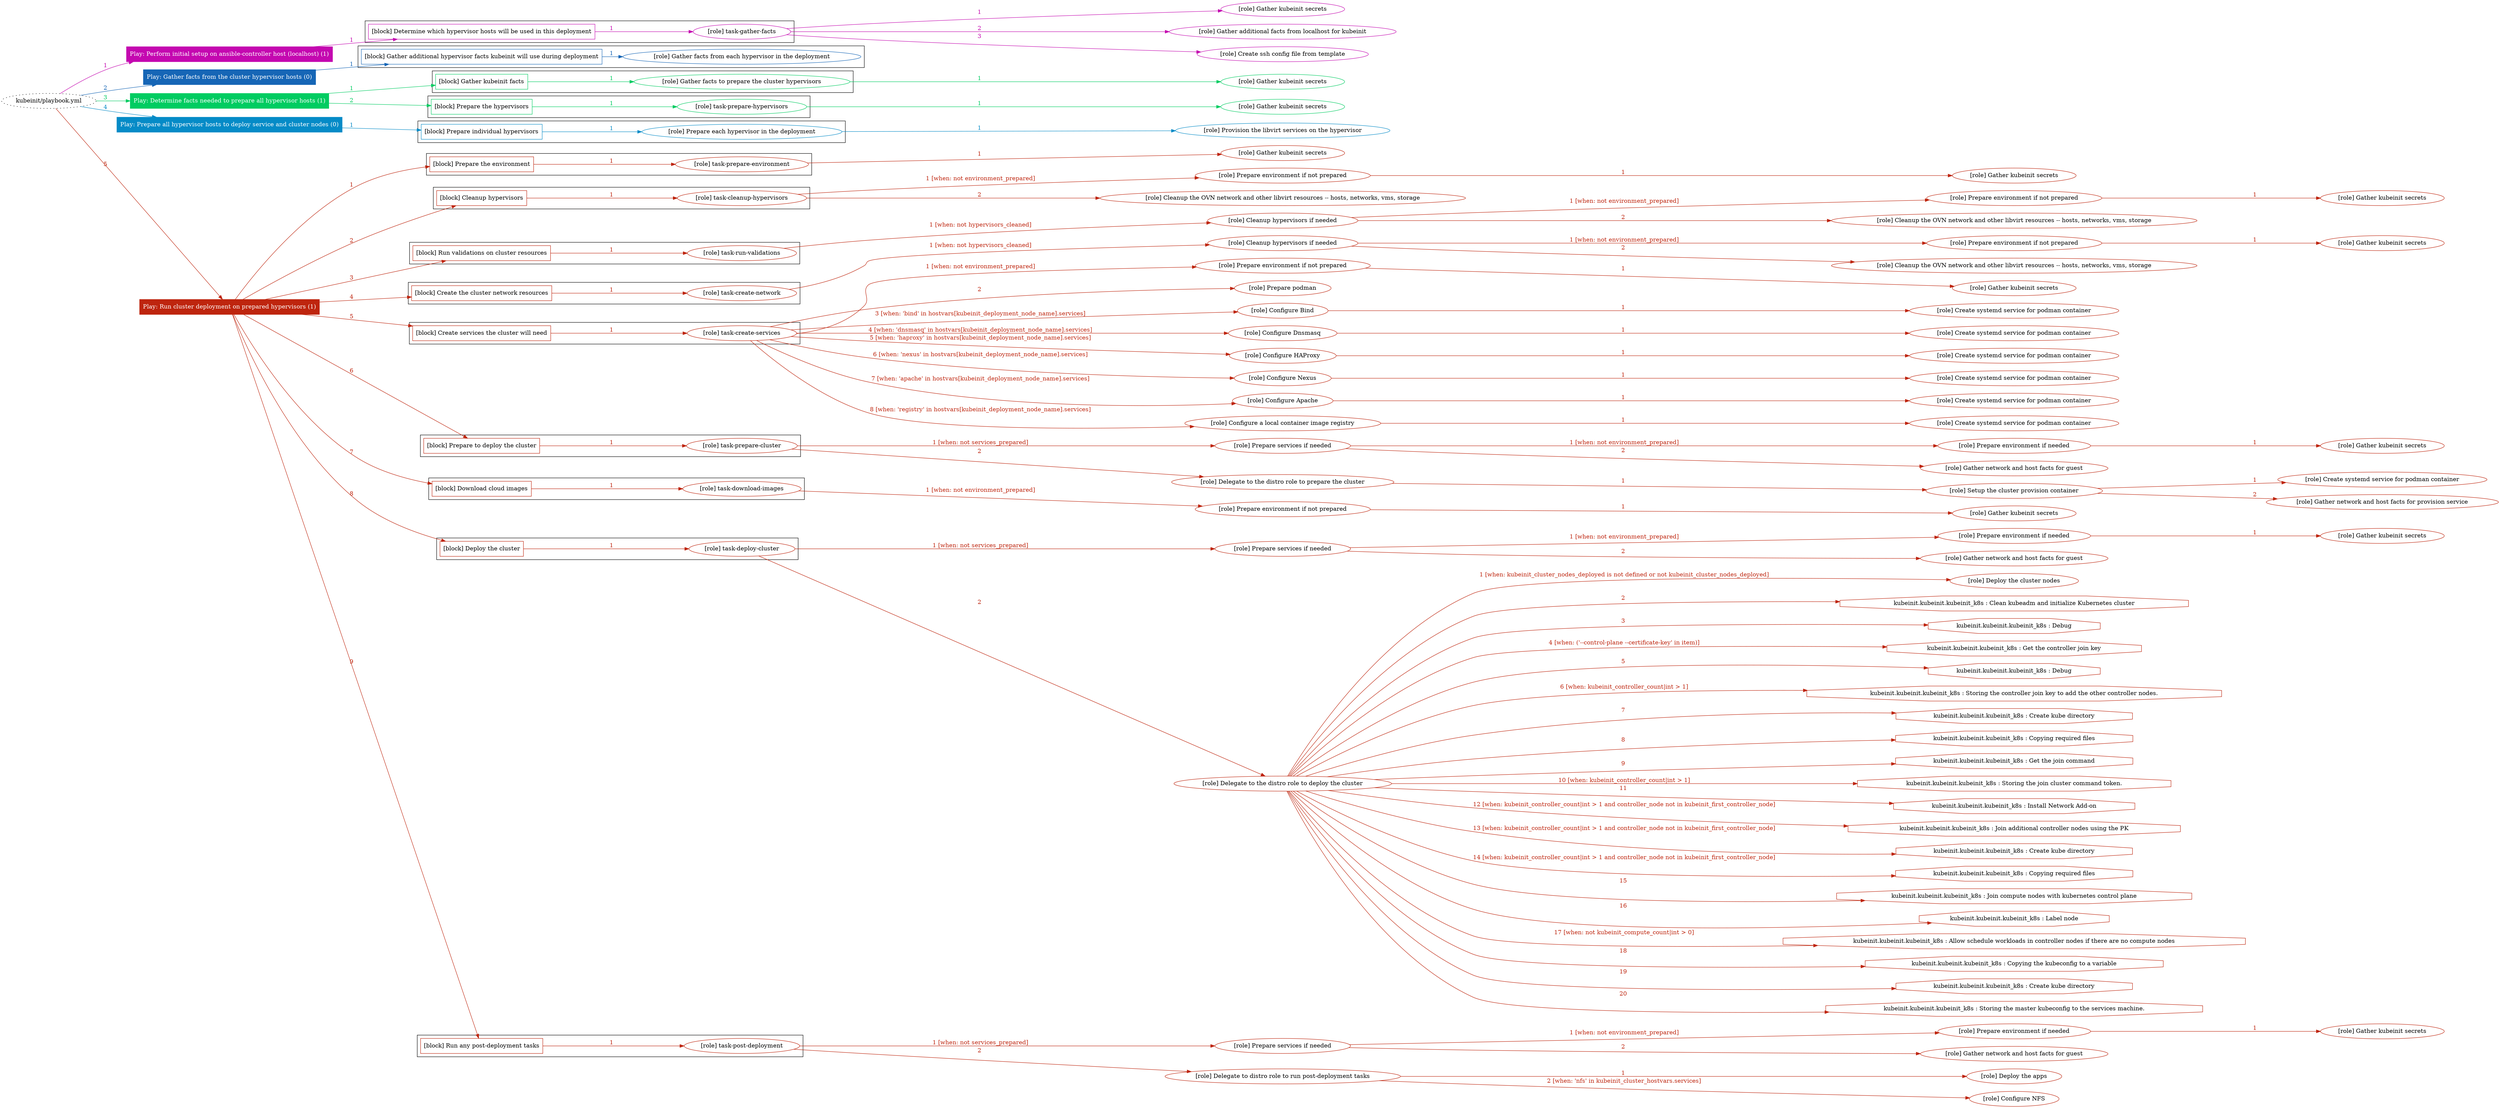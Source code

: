 digraph {
	graph [concentrate=true ordering=in rankdir=LR ratio=fill]
	edge [esep=5 sep=10]
	"kubeinit/playbook.yml" [URL="/home/runner/work/kubeinit/kubeinit/kubeinit/playbook.yml" id=playbook_0c1cca92 style=dotted]
	play_a45990e3 [label="Play: Perform initial setup on ansible-controller host (localhost) (1)" URL="/home/runner/work/kubeinit/kubeinit/kubeinit/playbook.yml" color="#c408b0" fontcolor="#ffffff" id=play_a45990e3 shape=box style=filled tooltip=localhost]
	"kubeinit/playbook.yml" -> play_a45990e3 [label="1 " color="#c408b0" fontcolor="#c408b0" id=edge_a4e47b3f labeltooltip="1 " tooltip="1 "]
	subgraph "Gather kubeinit secrets" {
		role_d825de66 [label="[role] Gather kubeinit secrets" URL="/home/runner/.ansible/collections/ansible_collections/kubeinit/kubeinit/roles/kubeinit_prepare/tasks/build_hypervisors_group.yml" color="#c408b0" id=role_d825de66 tooltip="Gather kubeinit secrets"]
	}
	subgraph "Gather additional facts from localhost for kubeinit" {
		role_e4aa0348 [label="[role] Gather additional facts from localhost for kubeinit" URL="/home/runner/.ansible/collections/ansible_collections/kubeinit/kubeinit/roles/kubeinit_prepare/tasks/build_hypervisors_group.yml" color="#c408b0" id=role_e4aa0348 tooltip="Gather additional facts from localhost for kubeinit"]
	}
	subgraph "Create ssh config file from template" {
		role_3b7727e6 [label="[role] Create ssh config file from template" URL="/home/runner/.ansible/collections/ansible_collections/kubeinit/kubeinit/roles/kubeinit_prepare/tasks/build_hypervisors_group.yml" color="#c408b0" id=role_3b7727e6 tooltip="Create ssh config file from template"]
	}
	subgraph "task-gather-facts" {
		role_049ff39a [label="[role] task-gather-facts" URL="/home/runner/work/kubeinit/kubeinit/kubeinit/playbook.yml" color="#c408b0" id=role_049ff39a tooltip="task-gather-facts"]
		role_049ff39a -> role_d825de66 [label="1 " color="#c408b0" fontcolor="#c408b0" id=edge_86974f28 labeltooltip="1 " tooltip="1 "]
		role_049ff39a -> role_e4aa0348 [label="2 " color="#c408b0" fontcolor="#c408b0" id=edge_71ab415d labeltooltip="2 " tooltip="2 "]
		role_049ff39a -> role_3b7727e6 [label="3 " color="#c408b0" fontcolor="#c408b0" id=edge_b9187b1f labeltooltip="3 " tooltip="3 "]
	}
	subgraph "Play: Perform initial setup on ansible-controller host (localhost) (1)" {
		play_a45990e3 -> block_5edb98d7 [label=1 color="#c408b0" fontcolor="#c408b0" id=edge_69916b7e labeltooltip=1 tooltip=1]
		subgraph cluster_block_5edb98d7 {
			block_5edb98d7 [label="[block] Determine which hypervisor hosts will be used in this deployment" URL="/home/runner/work/kubeinit/kubeinit/kubeinit/playbook.yml" color="#c408b0" id=block_5edb98d7 labeltooltip="Determine which hypervisor hosts will be used in this deployment" shape=box tooltip="Determine which hypervisor hosts will be used in this deployment"]
			block_5edb98d7 -> role_049ff39a [label="1 " color="#c408b0" fontcolor="#c408b0" id=edge_5e397bf4 labeltooltip="1 " tooltip="1 "]
		}
	}
	play_becd325b [label="Play: Gather facts from the cluster hypervisor hosts (0)" URL="/home/runner/work/kubeinit/kubeinit/kubeinit/playbook.yml" color="#1666b6" fontcolor="#ffffff" id=play_becd325b shape=box style=filled tooltip="Play: Gather facts from the cluster hypervisor hosts (0)"]
	"kubeinit/playbook.yml" -> play_becd325b [label="2 " color="#1666b6" fontcolor="#1666b6" id=edge_189b2da6 labeltooltip="2 " tooltip="2 "]
	subgraph "Gather facts from each hypervisor in the deployment" {
		role_0a610597 [label="[role] Gather facts from each hypervisor in the deployment" URL="/home/runner/work/kubeinit/kubeinit/kubeinit/playbook.yml" color="#1666b6" id=role_0a610597 tooltip="Gather facts from each hypervisor in the deployment"]
	}
	subgraph "Play: Gather facts from the cluster hypervisor hosts (0)" {
		play_becd325b -> block_82c2241f [label=1 color="#1666b6" fontcolor="#1666b6" id=edge_f9fb1eae labeltooltip=1 tooltip=1]
		subgraph cluster_block_82c2241f {
			block_82c2241f [label="[block] Gather additional hypervisor facts kubeinit will use during deployment" URL="/home/runner/work/kubeinit/kubeinit/kubeinit/playbook.yml" color="#1666b6" id=block_82c2241f labeltooltip="Gather additional hypervisor facts kubeinit will use during deployment" shape=box tooltip="Gather additional hypervisor facts kubeinit will use during deployment"]
			block_82c2241f -> role_0a610597 [label="1 " color="#1666b6" fontcolor="#1666b6" id=edge_7819e951 labeltooltip="1 " tooltip="1 "]
		}
	}
	play_4964be3a [label="Play: Determine facts needed to prepare all hypervisor hosts (1)" URL="/home/runner/work/kubeinit/kubeinit/kubeinit/playbook.yml" color="#00cc61" fontcolor="#ffffff" id=play_4964be3a shape=box style=filled tooltip=localhost]
	"kubeinit/playbook.yml" -> play_4964be3a [label="3 " color="#00cc61" fontcolor="#00cc61" id=edge_cd040e62 labeltooltip="3 " tooltip="3 "]
	subgraph "Gather kubeinit secrets" {
		role_967a3610 [label="[role] Gather kubeinit secrets" URL="/home/runner/.ansible/collections/ansible_collections/kubeinit/kubeinit/roles/kubeinit_prepare/tasks/gather_kubeinit_facts.yml" color="#00cc61" id=role_967a3610 tooltip="Gather kubeinit secrets"]
	}
	subgraph "Gather facts to prepare the cluster hypervisors" {
		role_cd1b8da2 [label="[role] Gather facts to prepare the cluster hypervisors" URL="/home/runner/work/kubeinit/kubeinit/kubeinit/playbook.yml" color="#00cc61" id=role_cd1b8da2 tooltip="Gather facts to prepare the cluster hypervisors"]
		role_cd1b8da2 -> role_967a3610 [label="1 " color="#00cc61" fontcolor="#00cc61" id=edge_feed696a labeltooltip="1 " tooltip="1 "]
	}
	subgraph "Gather kubeinit secrets" {
		role_f520dc3a [label="[role] Gather kubeinit secrets" URL="/home/runner/.ansible/collections/ansible_collections/kubeinit/kubeinit/roles/kubeinit_prepare/tasks/gather_kubeinit_facts.yml" color="#00cc61" id=role_f520dc3a tooltip="Gather kubeinit secrets"]
	}
	subgraph "task-prepare-hypervisors" {
		role_d5817939 [label="[role] task-prepare-hypervisors" URL="/home/runner/work/kubeinit/kubeinit/kubeinit/playbook.yml" color="#00cc61" id=role_d5817939 tooltip="task-prepare-hypervisors"]
		role_d5817939 -> role_f520dc3a [label="1 " color="#00cc61" fontcolor="#00cc61" id=edge_e7210efa labeltooltip="1 " tooltip="1 "]
	}
	subgraph "Play: Determine facts needed to prepare all hypervisor hosts (1)" {
		play_4964be3a -> block_a1b90309 [label=1 color="#00cc61" fontcolor="#00cc61" id=edge_f8b7c5ba labeltooltip=1 tooltip=1]
		subgraph cluster_block_a1b90309 {
			block_a1b90309 [label="[block] Gather kubeinit facts" URL="/home/runner/work/kubeinit/kubeinit/kubeinit/playbook.yml" color="#00cc61" id=block_a1b90309 labeltooltip="Gather kubeinit facts" shape=box tooltip="Gather kubeinit facts"]
			block_a1b90309 -> role_cd1b8da2 [label="1 " color="#00cc61" fontcolor="#00cc61" id=edge_11a4fd18 labeltooltip="1 " tooltip="1 "]
		}
		play_4964be3a -> block_11a15d9d [label=2 color="#00cc61" fontcolor="#00cc61" id=edge_7f4cd2fa labeltooltip=2 tooltip=2]
		subgraph cluster_block_11a15d9d {
			block_11a15d9d [label="[block] Prepare the hypervisors" URL="/home/runner/work/kubeinit/kubeinit/kubeinit/playbook.yml" color="#00cc61" id=block_11a15d9d labeltooltip="Prepare the hypervisors" shape=box tooltip="Prepare the hypervisors"]
			block_11a15d9d -> role_d5817939 [label="1 " color="#00cc61" fontcolor="#00cc61" id=edge_68ab0a57 labeltooltip="1 " tooltip="1 "]
		}
	}
	play_ba66fbd3 [label="Play: Prepare all hypervisor hosts to deploy service and cluster nodes (0)" URL="/home/runner/work/kubeinit/kubeinit/kubeinit/playbook.yml" color="#058bc7" fontcolor="#ffffff" id=play_ba66fbd3 shape=box style=filled tooltip="Play: Prepare all hypervisor hosts to deploy service and cluster nodes (0)"]
	"kubeinit/playbook.yml" -> play_ba66fbd3 [label="4 " color="#058bc7" fontcolor="#058bc7" id=edge_d7682db8 labeltooltip="4 " tooltip="4 "]
	subgraph "Provision the libvirt services on the hypervisor" {
		role_c4840e76 [label="[role] Provision the libvirt services on the hypervisor" URL="/home/runner/.ansible/collections/ansible_collections/kubeinit/kubeinit/roles/kubeinit_prepare/tasks/prepare_hypervisor.yml" color="#058bc7" id=role_c4840e76 tooltip="Provision the libvirt services on the hypervisor"]
	}
	subgraph "Prepare each hypervisor in the deployment" {
		role_4722c041 [label="[role] Prepare each hypervisor in the deployment" URL="/home/runner/work/kubeinit/kubeinit/kubeinit/playbook.yml" color="#058bc7" id=role_4722c041 tooltip="Prepare each hypervisor in the deployment"]
		role_4722c041 -> role_c4840e76 [label="1 " color="#058bc7" fontcolor="#058bc7" id=edge_9f10a666 labeltooltip="1 " tooltip="1 "]
	}
	subgraph "Play: Prepare all hypervisor hosts to deploy service and cluster nodes (0)" {
		play_ba66fbd3 -> block_2a564c50 [label=1 color="#058bc7" fontcolor="#058bc7" id=edge_267601b5 labeltooltip=1 tooltip=1]
		subgraph cluster_block_2a564c50 {
			block_2a564c50 [label="[block] Prepare individual hypervisors" URL="/home/runner/work/kubeinit/kubeinit/kubeinit/playbook.yml" color="#058bc7" id=block_2a564c50 labeltooltip="Prepare individual hypervisors" shape=box tooltip="Prepare individual hypervisors"]
			block_2a564c50 -> role_4722c041 [label="1 " color="#058bc7" fontcolor="#058bc7" id=edge_44d7bdb2 labeltooltip="1 " tooltip="1 "]
		}
	}
	play_31c1913c [label="Play: Run cluster deployment on prepared hypervisors (1)" URL="/home/runner/work/kubeinit/kubeinit/kubeinit/playbook.yml" color="#be250e" fontcolor="#ffffff" id=play_31c1913c shape=box style=filled tooltip=localhost]
	"kubeinit/playbook.yml" -> play_31c1913c [label="5 " color="#be250e" fontcolor="#be250e" id=edge_abfa8a5f labeltooltip="5 " tooltip="5 "]
	subgraph "Gather kubeinit secrets" {
		role_ef2793bb [label="[role] Gather kubeinit secrets" URL="/home/runner/.ansible/collections/ansible_collections/kubeinit/kubeinit/roles/kubeinit_prepare/tasks/gather_kubeinit_facts.yml" color="#be250e" id=role_ef2793bb tooltip="Gather kubeinit secrets"]
	}
	subgraph "task-prepare-environment" {
		role_3039cd68 [label="[role] task-prepare-environment" URL="/home/runner/work/kubeinit/kubeinit/kubeinit/playbook.yml" color="#be250e" id=role_3039cd68 tooltip="task-prepare-environment"]
		role_3039cd68 -> role_ef2793bb [label="1 " color="#be250e" fontcolor="#be250e" id=edge_06f5215b labeltooltip="1 " tooltip="1 "]
	}
	subgraph "Gather kubeinit secrets" {
		role_f87e4040 [label="[role] Gather kubeinit secrets" URL="/home/runner/.ansible/collections/ansible_collections/kubeinit/kubeinit/roles/kubeinit_prepare/tasks/gather_kubeinit_facts.yml" color="#be250e" id=role_f87e4040 tooltip="Gather kubeinit secrets"]
	}
	subgraph "Prepare environment if not prepared" {
		role_bbdc45f6 [label="[role] Prepare environment if not prepared" URL="/home/runner/.ansible/collections/ansible_collections/kubeinit/kubeinit/roles/kubeinit_prepare/tasks/cleanup_hypervisors.yml" color="#be250e" id=role_bbdc45f6 tooltip="Prepare environment if not prepared"]
		role_bbdc45f6 -> role_f87e4040 [label="1 " color="#be250e" fontcolor="#be250e" id=edge_54b72994 labeltooltip="1 " tooltip="1 "]
	}
	subgraph "Cleanup the OVN network and other libvirt resources -- hosts, networks, vms, storage" {
		role_49671053 [label="[role] Cleanup the OVN network and other libvirt resources -- hosts, networks, vms, storage" URL="/home/runner/.ansible/collections/ansible_collections/kubeinit/kubeinit/roles/kubeinit_prepare/tasks/cleanup_hypervisors.yml" color="#be250e" id=role_49671053 tooltip="Cleanup the OVN network and other libvirt resources -- hosts, networks, vms, storage"]
	}
	subgraph "task-cleanup-hypervisors" {
		role_2ac47c3b [label="[role] task-cleanup-hypervisors" URL="/home/runner/work/kubeinit/kubeinit/kubeinit/playbook.yml" color="#be250e" id=role_2ac47c3b tooltip="task-cleanup-hypervisors"]
		role_2ac47c3b -> role_bbdc45f6 [label="1 [when: not environment_prepared]" color="#be250e" fontcolor="#be250e" id=edge_008dc7b4 labeltooltip="1 [when: not environment_prepared]" tooltip="1 [when: not environment_prepared]"]
		role_2ac47c3b -> role_49671053 [label="2 " color="#be250e" fontcolor="#be250e" id=edge_35ed5055 labeltooltip="2 " tooltip="2 "]
	}
	subgraph "Gather kubeinit secrets" {
		role_3a8e8708 [label="[role] Gather kubeinit secrets" URL="/home/runner/.ansible/collections/ansible_collections/kubeinit/kubeinit/roles/kubeinit_prepare/tasks/gather_kubeinit_facts.yml" color="#be250e" id=role_3a8e8708 tooltip="Gather kubeinit secrets"]
	}
	subgraph "Prepare environment if not prepared" {
		role_f81e57ca [label="[role] Prepare environment if not prepared" URL="/home/runner/.ansible/collections/ansible_collections/kubeinit/kubeinit/roles/kubeinit_prepare/tasks/cleanup_hypervisors.yml" color="#be250e" id=role_f81e57ca tooltip="Prepare environment if not prepared"]
		role_f81e57ca -> role_3a8e8708 [label="1 " color="#be250e" fontcolor="#be250e" id=edge_8c423c7f labeltooltip="1 " tooltip="1 "]
	}
	subgraph "Cleanup the OVN network and other libvirt resources -- hosts, networks, vms, storage" {
		role_03a5c338 [label="[role] Cleanup the OVN network and other libvirt resources -- hosts, networks, vms, storage" URL="/home/runner/.ansible/collections/ansible_collections/kubeinit/kubeinit/roles/kubeinit_prepare/tasks/cleanup_hypervisors.yml" color="#be250e" id=role_03a5c338 tooltip="Cleanup the OVN network and other libvirt resources -- hosts, networks, vms, storage"]
	}
	subgraph "Cleanup hypervisors if needed" {
		role_c48b2470 [label="[role] Cleanup hypervisors if needed" URL="/home/runner/.ansible/collections/ansible_collections/kubeinit/kubeinit/roles/kubeinit_validations/tasks/main.yml" color="#be250e" id=role_c48b2470 tooltip="Cleanup hypervisors if needed"]
		role_c48b2470 -> role_f81e57ca [label="1 [when: not environment_prepared]" color="#be250e" fontcolor="#be250e" id=edge_b78d7f21 labeltooltip="1 [when: not environment_prepared]" tooltip="1 [when: not environment_prepared]"]
		role_c48b2470 -> role_03a5c338 [label="2 " color="#be250e" fontcolor="#be250e" id=edge_36900604 labeltooltip="2 " tooltip="2 "]
	}
	subgraph "task-run-validations" {
		role_5cd2692e [label="[role] task-run-validations" URL="/home/runner/work/kubeinit/kubeinit/kubeinit/playbook.yml" color="#be250e" id=role_5cd2692e tooltip="task-run-validations"]
		role_5cd2692e -> role_c48b2470 [label="1 [when: not hypervisors_cleaned]" color="#be250e" fontcolor="#be250e" id=edge_b72c558b labeltooltip="1 [when: not hypervisors_cleaned]" tooltip="1 [when: not hypervisors_cleaned]"]
	}
	subgraph "Gather kubeinit secrets" {
		role_0fbce56d [label="[role] Gather kubeinit secrets" URL="/home/runner/.ansible/collections/ansible_collections/kubeinit/kubeinit/roles/kubeinit_prepare/tasks/gather_kubeinit_facts.yml" color="#be250e" id=role_0fbce56d tooltip="Gather kubeinit secrets"]
	}
	subgraph "Prepare environment if not prepared" {
		role_bf9eeacc [label="[role] Prepare environment if not prepared" URL="/home/runner/.ansible/collections/ansible_collections/kubeinit/kubeinit/roles/kubeinit_prepare/tasks/cleanup_hypervisors.yml" color="#be250e" id=role_bf9eeacc tooltip="Prepare environment if not prepared"]
		role_bf9eeacc -> role_0fbce56d [label="1 " color="#be250e" fontcolor="#be250e" id=edge_19afc562 labeltooltip="1 " tooltip="1 "]
	}
	subgraph "Cleanup the OVN network and other libvirt resources -- hosts, networks, vms, storage" {
		role_59359e36 [label="[role] Cleanup the OVN network and other libvirt resources -- hosts, networks, vms, storage" URL="/home/runner/.ansible/collections/ansible_collections/kubeinit/kubeinit/roles/kubeinit_prepare/tasks/cleanup_hypervisors.yml" color="#be250e" id=role_59359e36 tooltip="Cleanup the OVN network and other libvirt resources -- hosts, networks, vms, storage"]
	}
	subgraph "Cleanup hypervisors if needed" {
		role_b4c36be2 [label="[role] Cleanup hypervisors if needed" URL="/home/runner/.ansible/collections/ansible_collections/kubeinit/kubeinit/roles/kubeinit_libvirt/tasks/create_network.yml" color="#be250e" id=role_b4c36be2 tooltip="Cleanup hypervisors if needed"]
		role_b4c36be2 -> role_bf9eeacc [label="1 [when: not environment_prepared]" color="#be250e" fontcolor="#be250e" id=edge_fff9e5c8 labeltooltip="1 [when: not environment_prepared]" tooltip="1 [when: not environment_prepared]"]
		role_b4c36be2 -> role_59359e36 [label="2 " color="#be250e" fontcolor="#be250e" id=edge_2e26bd8a labeltooltip="2 " tooltip="2 "]
	}
	subgraph "task-create-network" {
		role_6678be03 [label="[role] task-create-network" URL="/home/runner/work/kubeinit/kubeinit/kubeinit/playbook.yml" color="#be250e" id=role_6678be03 tooltip="task-create-network"]
		role_6678be03 -> role_b4c36be2 [label="1 [when: not hypervisors_cleaned]" color="#be250e" fontcolor="#be250e" id=edge_ebfb457f labeltooltip="1 [when: not hypervisors_cleaned]" tooltip="1 [when: not hypervisors_cleaned]"]
	}
	subgraph "Gather kubeinit secrets" {
		role_63c68aa5 [label="[role] Gather kubeinit secrets" URL="/home/runner/.ansible/collections/ansible_collections/kubeinit/kubeinit/roles/kubeinit_prepare/tasks/gather_kubeinit_facts.yml" color="#be250e" id=role_63c68aa5 tooltip="Gather kubeinit secrets"]
	}
	subgraph "Prepare environment if not prepared" {
		role_4ff087b7 [label="[role] Prepare environment if not prepared" URL="/home/runner/.ansible/collections/ansible_collections/kubeinit/kubeinit/roles/kubeinit_services/tasks/main.yml" color="#be250e" id=role_4ff087b7 tooltip="Prepare environment if not prepared"]
		role_4ff087b7 -> role_63c68aa5 [label="1 " color="#be250e" fontcolor="#be250e" id=edge_ab58c8d1 labeltooltip="1 " tooltip="1 "]
	}
	subgraph "Prepare podman" {
		role_843d91b0 [label="[role] Prepare podman" URL="/home/runner/.ansible/collections/ansible_collections/kubeinit/kubeinit/roles/kubeinit_services/tasks/00_create_service_pod.yml" color="#be250e" id=role_843d91b0 tooltip="Prepare podman"]
	}
	subgraph "Create systemd service for podman container" {
		role_b27acb44 [label="[role] Create systemd service for podman container" URL="/home/runner/.ansible/collections/ansible_collections/kubeinit/kubeinit/roles/kubeinit_bind/tasks/main.yml" color="#be250e" id=role_b27acb44 tooltip="Create systemd service for podman container"]
	}
	subgraph "Configure Bind" {
		role_55da1d9b [label="[role] Configure Bind" URL="/home/runner/.ansible/collections/ansible_collections/kubeinit/kubeinit/roles/kubeinit_services/tasks/start_services_containers.yml" color="#be250e" id=role_55da1d9b tooltip="Configure Bind"]
		role_55da1d9b -> role_b27acb44 [label="1 " color="#be250e" fontcolor="#be250e" id=edge_340c4876 labeltooltip="1 " tooltip="1 "]
	}
	subgraph "Create systemd service for podman container" {
		role_5c0b53c4 [label="[role] Create systemd service for podman container" URL="/home/runner/.ansible/collections/ansible_collections/kubeinit/kubeinit/roles/kubeinit_dnsmasq/tasks/main.yml" color="#be250e" id=role_5c0b53c4 tooltip="Create systemd service for podman container"]
	}
	subgraph "Configure Dnsmasq" {
		role_b2ab58f9 [label="[role] Configure Dnsmasq" URL="/home/runner/.ansible/collections/ansible_collections/kubeinit/kubeinit/roles/kubeinit_services/tasks/start_services_containers.yml" color="#be250e" id=role_b2ab58f9 tooltip="Configure Dnsmasq"]
		role_b2ab58f9 -> role_5c0b53c4 [label="1 " color="#be250e" fontcolor="#be250e" id=edge_26b7a2f7 labeltooltip="1 " tooltip="1 "]
	}
	subgraph "Create systemd service for podman container" {
		role_e7af5281 [label="[role] Create systemd service for podman container" URL="/home/runner/.ansible/collections/ansible_collections/kubeinit/kubeinit/roles/kubeinit_haproxy/tasks/main.yml" color="#be250e" id=role_e7af5281 tooltip="Create systemd service for podman container"]
	}
	subgraph "Configure HAProxy" {
		role_d3b9dbcb [label="[role] Configure HAProxy" URL="/home/runner/.ansible/collections/ansible_collections/kubeinit/kubeinit/roles/kubeinit_services/tasks/start_services_containers.yml" color="#be250e" id=role_d3b9dbcb tooltip="Configure HAProxy"]
		role_d3b9dbcb -> role_e7af5281 [label="1 " color="#be250e" fontcolor="#be250e" id=edge_32a3c17e labeltooltip="1 " tooltip="1 "]
	}
	subgraph "Create systemd service for podman container" {
		role_4c621bf9 [label="[role] Create systemd service for podman container" URL="/home/runner/.ansible/collections/ansible_collections/kubeinit/kubeinit/roles/kubeinit_nexus/tasks/main.yml" color="#be250e" id=role_4c621bf9 tooltip="Create systemd service for podman container"]
	}
	subgraph "Configure Nexus" {
		role_abe1b35c [label="[role] Configure Nexus" URL="/home/runner/.ansible/collections/ansible_collections/kubeinit/kubeinit/roles/kubeinit_services/tasks/start_services_containers.yml" color="#be250e" id=role_abe1b35c tooltip="Configure Nexus"]
		role_abe1b35c -> role_4c621bf9 [label="1 " color="#be250e" fontcolor="#be250e" id=edge_11eaefd9 labeltooltip="1 " tooltip="1 "]
	}
	subgraph "Create systemd service for podman container" {
		role_172528a4 [label="[role] Create systemd service for podman container" URL="/home/runner/.ansible/collections/ansible_collections/kubeinit/kubeinit/roles/kubeinit_apache/tasks/main.yml" color="#be250e" id=role_172528a4 tooltip="Create systemd service for podman container"]
	}
	subgraph "Configure Apache" {
		role_53626c4d [label="[role] Configure Apache" URL="/home/runner/.ansible/collections/ansible_collections/kubeinit/kubeinit/roles/kubeinit_services/tasks/start_services_containers.yml" color="#be250e" id=role_53626c4d tooltip="Configure Apache"]
		role_53626c4d -> role_172528a4 [label="1 " color="#be250e" fontcolor="#be250e" id=edge_ba4ec600 labeltooltip="1 " tooltip="1 "]
	}
	subgraph "Create systemd service for podman container" {
		role_8b7350b6 [label="[role] Create systemd service for podman container" URL="/home/runner/.ansible/collections/ansible_collections/kubeinit/kubeinit/roles/kubeinit_registry/tasks/main.yml" color="#be250e" id=role_8b7350b6 tooltip="Create systemd service for podman container"]
	}
	subgraph "Configure a local container image registry" {
		role_39296a54 [label="[role] Configure a local container image registry" URL="/home/runner/.ansible/collections/ansible_collections/kubeinit/kubeinit/roles/kubeinit_services/tasks/start_services_containers.yml" color="#be250e" id=role_39296a54 tooltip="Configure a local container image registry"]
		role_39296a54 -> role_8b7350b6 [label="1 " color="#be250e" fontcolor="#be250e" id=edge_72f19ae0 labeltooltip="1 " tooltip="1 "]
	}
	subgraph "task-create-services" {
		role_9a4db605 [label="[role] task-create-services" URL="/home/runner/work/kubeinit/kubeinit/kubeinit/playbook.yml" color="#be250e" id=role_9a4db605 tooltip="task-create-services"]
		role_9a4db605 -> role_4ff087b7 [label="1 [when: not environment_prepared]" color="#be250e" fontcolor="#be250e" id=edge_1ae0bf15 labeltooltip="1 [when: not environment_prepared]" tooltip="1 [when: not environment_prepared]"]
		role_9a4db605 -> role_843d91b0 [label="2 " color="#be250e" fontcolor="#be250e" id=edge_01715fc4 labeltooltip="2 " tooltip="2 "]
		role_9a4db605 -> role_55da1d9b [label="3 [when: 'bind' in hostvars[kubeinit_deployment_node_name].services]" color="#be250e" fontcolor="#be250e" id=edge_ef62b402 labeltooltip="3 [when: 'bind' in hostvars[kubeinit_deployment_node_name].services]" tooltip="3 [when: 'bind' in hostvars[kubeinit_deployment_node_name].services]"]
		role_9a4db605 -> role_b2ab58f9 [label="4 [when: 'dnsmasq' in hostvars[kubeinit_deployment_node_name].services]" color="#be250e" fontcolor="#be250e" id=edge_fa280488 labeltooltip="4 [when: 'dnsmasq' in hostvars[kubeinit_deployment_node_name].services]" tooltip="4 [when: 'dnsmasq' in hostvars[kubeinit_deployment_node_name].services]"]
		role_9a4db605 -> role_d3b9dbcb [label="5 [when: 'haproxy' in hostvars[kubeinit_deployment_node_name].services]" color="#be250e" fontcolor="#be250e" id=edge_4a75bd0a labeltooltip="5 [when: 'haproxy' in hostvars[kubeinit_deployment_node_name].services]" tooltip="5 [when: 'haproxy' in hostvars[kubeinit_deployment_node_name].services]"]
		role_9a4db605 -> role_abe1b35c [label="6 [when: 'nexus' in hostvars[kubeinit_deployment_node_name].services]" color="#be250e" fontcolor="#be250e" id=edge_fb8e6647 labeltooltip="6 [when: 'nexus' in hostvars[kubeinit_deployment_node_name].services]" tooltip="6 [when: 'nexus' in hostvars[kubeinit_deployment_node_name].services]"]
		role_9a4db605 -> role_53626c4d [label="7 [when: 'apache' in hostvars[kubeinit_deployment_node_name].services]" color="#be250e" fontcolor="#be250e" id=edge_4e3bb556 labeltooltip="7 [when: 'apache' in hostvars[kubeinit_deployment_node_name].services]" tooltip="7 [when: 'apache' in hostvars[kubeinit_deployment_node_name].services]"]
		role_9a4db605 -> role_39296a54 [label="8 [when: 'registry' in hostvars[kubeinit_deployment_node_name].services]" color="#be250e" fontcolor="#be250e" id=edge_33a8acfb labeltooltip="8 [when: 'registry' in hostvars[kubeinit_deployment_node_name].services]" tooltip="8 [when: 'registry' in hostvars[kubeinit_deployment_node_name].services]"]
	}
	subgraph "Gather kubeinit secrets" {
		role_4ca5e7d2 [label="[role] Gather kubeinit secrets" URL="/home/runner/.ansible/collections/ansible_collections/kubeinit/kubeinit/roles/kubeinit_prepare/tasks/gather_kubeinit_facts.yml" color="#be250e" id=role_4ca5e7d2 tooltip="Gather kubeinit secrets"]
	}
	subgraph "Prepare environment if needed" {
		role_e9c4facf [label="[role] Prepare environment if needed" URL="/home/runner/.ansible/collections/ansible_collections/kubeinit/kubeinit/roles/kubeinit_services/tasks/prepare_services.yml" color="#be250e" id=role_e9c4facf tooltip="Prepare environment if needed"]
		role_e9c4facf -> role_4ca5e7d2 [label="1 " color="#be250e" fontcolor="#be250e" id=edge_712687c6 labeltooltip="1 " tooltip="1 "]
	}
	subgraph "Gather network and host facts for guest" {
		role_54ed0929 [label="[role] Gather network and host facts for guest" URL="/home/runner/.ansible/collections/ansible_collections/kubeinit/kubeinit/roles/kubeinit_services/tasks/prepare_services.yml" color="#be250e" id=role_54ed0929 tooltip="Gather network and host facts for guest"]
	}
	subgraph "Prepare services if needed" {
		role_4074e6b4 [label="[role] Prepare services if needed" URL="/home/runner/.ansible/collections/ansible_collections/kubeinit/kubeinit/roles/kubeinit_prepare/tasks/prepare_cluster.yml" color="#be250e" id=role_4074e6b4 tooltip="Prepare services if needed"]
		role_4074e6b4 -> role_e9c4facf [label="1 [when: not environment_prepared]" color="#be250e" fontcolor="#be250e" id=edge_dd6e21a1 labeltooltip="1 [when: not environment_prepared]" tooltip="1 [when: not environment_prepared]"]
		role_4074e6b4 -> role_54ed0929 [label="2 " color="#be250e" fontcolor="#be250e" id=edge_d5a87483 labeltooltip="2 " tooltip="2 "]
	}
	subgraph "Create systemd service for podman container" {
		role_29b5c640 [label="[role] Create systemd service for podman container" URL="/home/runner/.ansible/collections/ansible_collections/kubeinit/kubeinit/roles/kubeinit_services/tasks/create_provision_container.yml" color="#be250e" id=role_29b5c640 tooltip="Create systemd service for podman container"]
	}
	subgraph "Gather network and host facts for provision service" {
		role_4f2cc433 [label="[role] Gather network and host facts for provision service" URL="/home/runner/.ansible/collections/ansible_collections/kubeinit/kubeinit/roles/kubeinit_services/tasks/create_provision_container.yml" color="#be250e" id=role_4f2cc433 tooltip="Gather network and host facts for provision service"]
	}
	subgraph "Setup the cluster provision container" {
		role_27bcb6b4 [label="[role] Setup the cluster provision container" URL="/home/runner/.ansible/collections/ansible_collections/kubeinit/kubeinit/roles/kubeinit_k8s/tasks/prepare_cluster.yml" color="#be250e" id=role_27bcb6b4 tooltip="Setup the cluster provision container"]
		role_27bcb6b4 -> role_29b5c640 [label="1 " color="#be250e" fontcolor="#be250e" id=edge_dc97cce0 labeltooltip="1 " tooltip="1 "]
		role_27bcb6b4 -> role_4f2cc433 [label="2 " color="#be250e" fontcolor="#be250e" id=edge_a25752e3 labeltooltip="2 " tooltip="2 "]
	}
	subgraph "Delegate to the distro role to prepare the cluster" {
		role_88abe1b1 [label="[role] Delegate to the distro role to prepare the cluster" URL="/home/runner/.ansible/collections/ansible_collections/kubeinit/kubeinit/roles/kubeinit_prepare/tasks/prepare_cluster.yml" color="#be250e" id=role_88abe1b1 tooltip="Delegate to the distro role to prepare the cluster"]
		role_88abe1b1 -> role_27bcb6b4 [label="1 " color="#be250e" fontcolor="#be250e" id=edge_f823b2fc labeltooltip="1 " tooltip="1 "]
	}
	subgraph "task-prepare-cluster" {
		role_7e905fb6 [label="[role] task-prepare-cluster" URL="/home/runner/work/kubeinit/kubeinit/kubeinit/playbook.yml" color="#be250e" id=role_7e905fb6 tooltip="task-prepare-cluster"]
		role_7e905fb6 -> role_4074e6b4 [label="1 [when: not services_prepared]" color="#be250e" fontcolor="#be250e" id=edge_c642d0dc labeltooltip="1 [when: not services_prepared]" tooltip="1 [when: not services_prepared]"]
		role_7e905fb6 -> role_88abe1b1 [label="2 " color="#be250e" fontcolor="#be250e" id=edge_fb353abb labeltooltip="2 " tooltip="2 "]
	}
	subgraph "Gather kubeinit secrets" {
		role_a6aad0d8 [label="[role] Gather kubeinit secrets" URL="/home/runner/.ansible/collections/ansible_collections/kubeinit/kubeinit/roles/kubeinit_prepare/tasks/gather_kubeinit_facts.yml" color="#be250e" id=role_a6aad0d8 tooltip="Gather kubeinit secrets"]
	}
	subgraph "Prepare environment if not prepared" {
		role_c50be7cd [label="[role] Prepare environment if not prepared" URL="/home/runner/.ansible/collections/ansible_collections/kubeinit/kubeinit/roles/kubeinit_libvirt/tasks/download_cloud_images.yml" color="#be250e" id=role_c50be7cd tooltip="Prepare environment if not prepared"]
		role_c50be7cd -> role_a6aad0d8 [label="1 " color="#be250e" fontcolor="#be250e" id=edge_14fa0b14 labeltooltip="1 " tooltip="1 "]
	}
	subgraph "task-download-images" {
		role_1f79ad1d [label="[role] task-download-images" URL="/home/runner/work/kubeinit/kubeinit/kubeinit/playbook.yml" color="#be250e" id=role_1f79ad1d tooltip="task-download-images"]
		role_1f79ad1d -> role_c50be7cd [label="1 [when: not environment_prepared]" color="#be250e" fontcolor="#be250e" id=edge_84193b50 labeltooltip="1 [when: not environment_prepared]" tooltip="1 [when: not environment_prepared]"]
	}
	subgraph "Gather kubeinit secrets" {
		role_e53fd947 [label="[role] Gather kubeinit secrets" URL="/home/runner/.ansible/collections/ansible_collections/kubeinit/kubeinit/roles/kubeinit_prepare/tasks/gather_kubeinit_facts.yml" color="#be250e" id=role_e53fd947 tooltip="Gather kubeinit secrets"]
	}
	subgraph "Prepare environment if needed" {
		role_29733c2c [label="[role] Prepare environment if needed" URL="/home/runner/.ansible/collections/ansible_collections/kubeinit/kubeinit/roles/kubeinit_services/tasks/prepare_services.yml" color="#be250e" id=role_29733c2c tooltip="Prepare environment if needed"]
		role_29733c2c -> role_e53fd947 [label="1 " color="#be250e" fontcolor="#be250e" id=edge_b3d88c0e labeltooltip="1 " tooltip="1 "]
	}
	subgraph "Gather network and host facts for guest" {
		role_2c326dcc [label="[role] Gather network and host facts for guest" URL="/home/runner/.ansible/collections/ansible_collections/kubeinit/kubeinit/roles/kubeinit_services/tasks/prepare_services.yml" color="#be250e" id=role_2c326dcc tooltip="Gather network and host facts for guest"]
	}
	subgraph "Prepare services if needed" {
		role_1308aa55 [label="[role] Prepare services if needed" URL="/home/runner/.ansible/collections/ansible_collections/kubeinit/kubeinit/roles/kubeinit_prepare/tasks/deploy_cluster.yml" color="#be250e" id=role_1308aa55 tooltip="Prepare services if needed"]
		role_1308aa55 -> role_29733c2c [label="1 [when: not environment_prepared]" color="#be250e" fontcolor="#be250e" id=edge_2c3ebd5a labeltooltip="1 [when: not environment_prepared]" tooltip="1 [when: not environment_prepared]"]
		role_1308aa55 -> role_2c326dcc [label="2 " color="#be250e" fontcolor="#be250e" id=edge_28e9c16c labeltooltip="2 " tooltip="2 "]
	}
	subgraph "Deploy the cluster nodes" {
		role_61357eba [label="[role] Deploy the cluster nodes" URL="/home/runner/.ansible/collections/ansible_collections/kubeinit/kubeinit/roles/kubeinit_k8s/tasks/main.yml" color="#be250e" id=role_61357eba tooltip="Deploy the cluster nodes"]
	}
	subgraph "Delegate to the distro role to deploy the cluster" {
		role_ad935119 [label="[role] Delegate to the distro role to deploy the cluster" URL="/home/runner/.ansible/collections/ansible_collections/kubeinit/kubeinit/roles/kubeinit_prepare/tasks/deploy_cluster.yml" color="#be250e" id=role_ad935119 tooltip="Delegate to the distro role to deploy the cluster"]
		role_ad935119 -> role_61357eba [label="1 [when: kubeinit_cluster_nodes_deployed is not defined or not kubeinit_cluster_nodes_deployed]" color="#be250e" fontcolor="#be250e" id=edge_8786aff4 labeltooltip="1 [when: kubeinit_cluster_nodes_deployed is not defined or not kubeinit_cluster_nodes_deployed]" tooltip="1 [when: kubeinit_cluster_nodes_deployed is not defined or not kubeinit_cluster_nodes_deployed]"]
		task_9f9dffd7 [label="kubeinit.kubeinit.kubeinit_k8s : Clean kubeadm and initialize Kubernetes cluster" URL="/home/runner/.ansible/collections/ansible_collections/kubeinit/kubeinit/roles/kubeinit_k8s/tasks/main.yml" color="#be250e" id=task_9f9dffd7 shape=octagon tooltip="kubeinit.kubeinit.kubeinit_k8s : Clean kubeadm and initialize Kubernetes cluster"]
		role_ad935119 -> task_9f9dffd7 [label="2 " color="#be250e" fontcolor="#be250e" id=edge_21e23f23 labeltooltip="2 " tooltip="2 "]
		task_09c4c160 [label="kubeinit.kubeinit.kubeinit_k8s : Debug" URL="/home/runner/.ansible/collections/ansible_collections/kubeinit/kubeinit/roles/kubeinit_k8s/tasks/main.yml" color="#be250e" id=task_09c4c160 shape=octagon tooltip="kubeinit.kubeinit.kubeinit_k8s : Debug"]
		role_ad935119 -> task_09c4c160 [label="3 " color="#be250e" fontcolor="#be250e" id=edge_a0853950 labeltooltip="3 " tooltip="3 "]
		task_84697958 [label="kubeinit.kubeinit.kubeinit_k8s : Get the controller join key" URL="/home/runner/.ansible/collections/ansible_collections/kubeinit/kubeinit/roles/kubeinit_k8s/tasks/main.yml" color="#be250e" id=task_84697958 shape=octagon tooltip="kubeinit.kubeinit.kubeinit_k8s : Get the controller join key"]
		role_ad935119 -> task_84697958 [label="4 [when: ('--control-plane --certificate-key' in item)]" color="#be250e" fontcolor="#be250e" id=edge_0ebad905 labeltooltip="4 [when: ('--control-plane --certificate-key' in item)]" tooltip="4 [when: ('--control-plane --certificate-key' in item)]"]
		task_0ffce454 [label="kubeinit.kubeinit.kubeinit_k8s : Debug" URL="/home/runner/.ansible/collections/ansible_collections/kubeinit/kubeinit/roles/kubeinit_k8s/tasks/main.yml" color="#be250e" id=task_0ffce454 shape=octagon tooltip="kubeinit.kubeinit.kubeinit_k8s : Debug"]
		role_ad935119 -> task_0ffce454 [label="5 " color="#be250e" fontcolor="#be250e" id=edge_ba118e28 labeltooltip="5 " tooltip="5 "]
		task_f3bc83e0 [label="kubeinit.kubeinit.kubeinit_k8s : Storing the controller join key to add the other controller nodes." URL="/home/runner/.ansible/collections/ansible_collections/kubeinit/kubeinit/roles/kubeinit_k8s/tasks/main.yml" color="#be250e" id=task_f3bc83e0 shape=octagon tooltip="kubeinit.kubeinit.kubeinit_k8s : Storing the controller join key to add the other controller nodes."]
		role_ad935119 -> task_f3bc83e0 [label="6 [when: kubeinit_controller_count|int > 1]" color="#be250e" fontcolor="#be250e" id=edge_9f302bdb labeltooltip="6 [when: kubeinit_controller_count|int > 1]" tooltip="6 [when: kubeinit_controller_count|int > 1]"]
		task_aeb55f7b [label="kubeinit.kubeinit.kubeinit_k8s : Create kube directory" URL="/home/runner/.ansible/collections/ansible_collections/kubeinit/kubeinit/roles/kubeinit_k8s/tasks/main.yml" color="#be250e" id=task_aeb55f7b shape=octagon tooltip="kubeinit.kubeinit.kubeinit_k8s : Create kube directory"]
		role_ad935119 -> task_aeb55f7b [label="7 " color="#be250e" fontcolor="#be250e" id=edge_8c34f6c4 labeltooltip="7 " tooltip="7 "]
		task_2bf1b408 [label="kubeinit.kubeinit.kubeinit_k8s : Copying required files" URL="/home/runner/.ansible/collections/ansible_collections/kubeinit/kubeinit/roles/kubeinit_k8s/tasks/main.yml" color="#be250e" id=task_2bf1b408 shape=octagon tooltip="kubeinit.kubeinit.kubeinit_k8s : Copying required files"]
		role_ad935119 -> task_2bf1b408 [label="8 " color="#be250e" fontcolor="#be250e" id=edge_7f9ca46b labeltooltip="8 " tooltip="8 "]
		task_3d27b3a7 [label="kubeinit.kubeinit.kubeinit_k8s : Get the join command" URL="/home/runner/.ansible/collections/ansible_collections/kubeinit/kubeinit/roles/kubeinit_k8s/tasks/main.yml" color="#be250e" id=task_3d27b3a7 shape=octagon tooltip="kubeinit.kubeinit.kubeinit_k8s : Get the join command"]
		role_ad935119 -> task_3d27b3a7 [label="9 " color="#be250e" fontcolor="#be250e" id=edge_cdcda7e4 labeltooltip="9 " tooltip="9 "]
		task_d1f054f9 [label="kubeinit.kubeinit.kubeinit_k8s : Storing the join cluster command token." URL="/home/runner/.ansible/collections/ansible_collections/kubeinit/kubeinit/roles/kubeinit_k8s/tasks/main.yml" color="#be250e" id=task_d1f054f9 shape=octagon tooltip="kubeinit.kubeinit.kubeinit_k8s : Storing the join cluster command token."]
		role_ad935119 -> task_d1f054f9 [label="10 [when: kubeinit_controller_count|int > 1]" color="#be250e" fontcolor="#be250e" id=edge_481d8aa9 labeltooltip="10 [when: kubeinit_controller_count|int > 1]" tooltip="10 [when: kubeinit_controller_count|int > 1]"]
		task_851e1d95 [label="kubeinit.kubeinit.kubeinit_k8s : Install Network Add-on" URL="/home/runner/.ansible/collections/ansible_collections/kubeinit/kubeinit/roles/kubeinit_k8s/tasks/main.yml" color="#be250e" id=task_851e1d95 shape=octagon tooltip="kubeinit.kubeinit.kubeinit_k8s : Install Network Add-on"]
		role_ad935119 -> task_851e1d95 [label="11 " color="#be250e" fontcolor="#be250e" id=edge_5a5ea665 labeltooltip="11 " tooltip="11 "]
		task_942b3a21 [label="kubeinit.kubeinit.kubeinit_k8s : Join additional controller nodes using the PK" URL="/home/runner/.ansible/collections/ansible_collections/kubeinit/kubeinit/roles/kubeinit_k8s/tasks/main.yml" color="#be250e" id=task_942b3a21 shape=octagon tooltip="kubeinit.kubeinit.kubeinit_k8s : Join additional controller nodes using the PK"]
		role_ad935119 -> task_942b3a21 [label="12 [when: kubeinit_controller_count|int > 1 and controller_node not in kubeinit_first_controller_node]" color="#be250e" fontcolor="#be250e" id=edge_47e7c5cc labeltooltip="12 [when: kubeinit_controller_count|int > 1 and controller_node not in kubeinit_first_controller_node]" tooltip="12 [when: kubeinit_controller_count|int > 1 and controller_node not in kubeinit_first_controller_node]"]
		task_f218b76f [label="kubeinit.kubeinit.kubeinit_k8s : Create kube directory" URL="/home/runner/.ansible/collections/ansible_collections/kubeinit/kubeinit/roles/kubeinit_k8s/tasks/main.yml" color="#be250e" id=task_f218b76f shape=octagon tooltip="kubeinit.kubeinit.kubeinit_k8s : Create kube directory"]
		role_ad935119 -> task_f218b76f [label="13 [when: kubeinit_controller_count|int > 1 and controller_node not in kubeinit_first_controller_node]" color="#be250e" fontcolor="#be250e" id=edge_f102704a labeltooltip="13 [when: kubeinit_controller_count|int > 1 and controller_node not in kubeinit_first_controller_node]" tooltip="13 [when: kubeinit_controller_count|int > 1 and controller_node not in kubeinit_first_controller_node]"]
		task_413d1b18 [label="kubeinit.kubeinit.kubeinit_k8s : Copying required files" URL="/home/runner/.ansible/collections/ansible_collections/kubeinit/kubeinit/roles/kubeinit_k8s/tasks/main.yml" color="#be250e" id=task_413d1b18 shape=octagon tooltip="kubeinit.kubeinit.kubeinit_k8s : Copying required files"]
		role_ad935119 -> task_413d1b18 [label="14 [when: kubeinit_controller_count|int > 1 and controller_node not in kubeinit_first_controller_node]" color="#be250e" fontcolor="#be250e" id=edge_70ea40b6 labeltooltip="14 [when: kubeinit_controller_count|int > 1 and controller_node not in kubeinit_first_controller_node]" tooltip="14 [when: kubeinit_controller_count|int > 1 and controller_node not in kubeinit_first_controller_node]"]
		task_c6cb322b [label="kubeinit.kubeinit.kubeinit_k8s : Join compute nodes with kubernetes control plane" URL="/home/runner/.ansible/collections/ansible_collections/kubeinit/kubeinit/roles/kubeinit_k8s/tasks/main.yml" color="#be250e" id=task_c6cb322b shape=octagon tooltip="kubeinit.kubeinit.kubeinit_k8s : Join compute nodes with kubernetes control plane"]
		role_ad935119 -> task_c6cb322b [label="15 " color="#be250e" fontcolor="#be250e" id=edge_77294035 labeltooltip="15 " tooltip="15 "]
		task_a251a14e [label="kubeinit.kubeinit.kubeinit_k8s : Label node" URL="/home/runner/.ansible/collections/ansible_collections/kubeinit/kubeinit/roles/kubeinit_k8s/tasks/main.yml" color="#be250e" id=task_a251a14e shape=octagon tooltip="kubeinit.kubeinit.kubeinit_k8s : Label node"]
		role_ad935119 -> task_a251a14e [label="16 " color="#be250e" fontcolor="#be250e" id=edge_6fbf4d4c labeltooltip="16 " tooltip="16 "]
		task_fe7929ec [label="kubeinit.kubeinit.kubeinit_k8s : Allow schedule workloads in controller nodes if there are no compute nodes" URL="/home/runner/.ansible/collections/ansible_collections/kubeinit/kubeinit/roles/kubeinit_k8s/tasks/main.yml" color="#be250e" id=task_fe7929ec shape=octagon tooltip="kubeinit.kubeinit.kubeinit_k8s : Allow schedule workloads in controller nodes if there are no compute nodes"]
		role_ad935119 -> task_fe7929ec [label="17 [when: not kubeinit_compute_count|int > 0]" color="#be250e" fontcolor="#be250e" id=edge_45c4b347 labeltooltip="17 [when: not kubeinit_compute_count|int > 0]" tooltip="17 [when: not kubeinit_compute_count|int > 0]"]
		task_f0e04039 [label="kubeinit.kubeinit.kubeinit_k8s : Copying the kubeconfig to a variable" URL="/home/runner/.ansible/collections/ansible_collections/kubeinit/kubeinit/roles/kubeinit_k8s/tasks/main.yml" color="#be250e" id=task_f0e04039 shape=octagon tooltip="kubeinit.kubeinit.kubeinit_k8s : Copying the kubeconfig to a variable"]
		role_ad935119 -> task_f0e04039 [label="18 " color="#be250e" fontcolor="#be250e" id=edge_8acb08a4 labeltooltip="18 " tooltip="18 "]
		task_7109175c [label="kubeinit.kubeinit.kubeinit_k8s : Create kube directory" URL="/home/runner/.ansible/collections/ansible_collections/kubeinit/kubeinit/roles/kubeinit_k8s/tasks/main.yml" color="#be250e" id=task_7109175c shape=octagon tooltip="kubeinit.kubeinit.kubeinit_k8s : Create kube directory"]
		role_ad935119 -> task_7109175c [label="19 " color="#be250e" fontcolor="#be250e" id=edge_8bec5d80 labeltooltip="19 " tooltip="19 "]
		task_5fc62fde [label="kubeinit.kubeinit.kubeinit_k8s : Storing the master kubeconfig to the services machine." URL="/home/runner/.ansible/collections/ansible_collections/kubeinit/kubeinit/roles/kubeinit_k8s/tasks/main.yml" color="#be250e" id=task_5fc62fde shape=octagon tooltip="kubeinit.kubeinit.kubeinit_k8s : Storing the master kubeconfig to the services machine."]
		role_ad935119 -> task_5fc62fde [label="20 " color="#be250e" fontcolor="#be250e" id=edge_a2aae357 labeltooltip="20 " tooltip="20 "]
	}
	subgraph "task-deploy-cluster" {
		role_73aa296b [label="[role] task-deploy-cluster" URL="/home/runner/work/kubeinit/kubeinit/kubeinit/playbook.yml" color="#be250e" id=role_73aa296b tooltip="task-deploy-cluster"]
		role_73aa296b -> role_1308aa55 [label="1 [when: not services_prepared]" color="#be250e" fontcolor="#be250e" id=edge_d93d31cf labeltooltip="1 [when: not services_prepared]" tooltip="1 [when: not services_prepared]"]
		role_73aa296b -> role_ad935119 [label="2 " color="#be250e" fontcolor="#be250e" id=edge_b99622c7 labeltooltip="2 " tooltip="2 "]
	}
	subgraph "Gather kubeinit secrets" {
		role_081301f4 [label="[role] Gather kubeinit secrets" URL="/home/runner/.ansible/collections/ansible_collections/kubeinit/kubeinit/roles/kubeinit_prepare/tasks/gather_kubeinit_facts.yml" color="#be250e" id=role_081301f4 tooltip="Gather kubeinit secrets"]
	}
	subgraph "Prepare environment if needed" {
		role_66778b24 [label="[role] Prepare environment if needed" URL="/home/runner/.ansible/collections/ansible_collections/kubeinit/kubeinit/roles/kubeinit_services/tasks/prepare_services.yml" color="#be250e" id=role_66778b24 tooltip="Prepare environment if needed"]
		role_66778b24 -> role_081301f4 [label="1 " color="#be250e" fontcolor="#be250e" id=edge_6464b96b labeltooltip="1 " tooltip="1 "]
	}
	subgraph "Gather network and host facts for guest" {
		role_1de0c9f6 [label="[role] Gather network and host facts for guest" URL="/home/runner/.ansible/collections/ansible_collections/kubeinit/kubeinit/roles/kubeinit_services/tasks/prepare_services.yml" color="#be250e" id=role_1de0c9f6 tooltip="Gather network and host facts for guest"]
	}
	subgraph "Prepare services if needed" {
		role_a71130ef [label="[role] Prepare services if needed" URL="/home/runner/.ansible/collections/ansible_collections/kubeinit/kubeinit/roles/kubeinit_prepare/tasks/post_deployment.yml" color="#be250e" id=role_a71130ef tooltip="Prepare services if needed"]
		role_a71130ef -> role_66778b24 [label="1 [when: not environment_prepared]" color="#be250e" fontcolor="#be250e" id=edge_340a13ff labeltooltip="1 [when: not environment_prepared]" tooltip="1 [when: not environment_prepared]"]
		role_a71130ef -> role_1de0c9f6 [label="2 " color="#be250e" fontcolor="#be250e" id=edge_b43be6cb labeltooltip="2 " tooltip="2 "]
	}
	subgraph "Deploy the apps" {
		role_8af97a99 [label="[role] Deploy the apps" URL="/home/runner/.ansible/collections/ansible_collections/kubeinit/kubeinit/roles/kubeinit_k8s/tasks/post_deployment_tasks.yml" color="#be250e" id=role_8af97a99 tooltip="Deploy the apps"]
	}
	subgraph "Configure NFS" {
		role_7aecbec7 [label="[role] Configure NFS" URL="/home/runner/.ansible/collections/ansible_collections/kubeinit/kubeinit/roles/kubeinit_k8s/tasks/post_deployment_tasks.yml" color="#be250e" id=role_7aecbec7 tooltip="Configure NFS"]
	}
	subgraph "Delegate to distro role to run post-deployment tasks" {
		role_59004fb3 [label="[role] Delegate to distro role to run post-deployment tasks" URL="/home/runner/.ansible/collections/ansible_collections/kubeinit/kubeinit/roles/kubeinit_prepare/tasks/post_deployment.yml" color="#be250e" id=role_59004fb3 tooltip="Delegate to distro role to run post-deployment tasks"]
		role_59004fb3 -> role_8af97a99 [label="1 " color="#be250e" fontcolor="#be250e" id=edge_fdbdb271 labeltooltip="1 " tooltip="1 "]
		role_59004fb3 -> role_7aecbec7 [label="2 [when: 'nfs' in kubeinit_cluster_hostvars.services]" color="#be250e" fontcolor="#be250e" id=edge_8ac17c46 labeltooltip="2 [when: 'nfs' in kubeinit_cluster_hostvars.services]" tooltip="2 [when: 'nfs' in kubeinit_cluster_hostvars.services]"]
	}
	subgraph "task-post-deployment" {
		role_09b2cdc1 [label="[role] task-post-deployment" URL="/home/runner/work/kubeinit/kubeinit/kubeinit/playbook.yml" color="#be250e" id=role_09b2cdc1 tooltip="task-post-deployment"]
		role_09b2cdc1 -> role_a71130ef [label="1 [when: not services_prepared]" color="#be250e" fontcolor="#be250e" id=edge_93f48889 labeltooltip="1 [when: not services_prepared]" tooltip="1 [when: not services_prepared]"]
		role_09b2cdc1 -> role_59004fb3 [label="2 " color="#be250e" fontcolor="#be250e" id=edge_59ccd84b labeltooltip="2 " tooltip="2 "]
	}
	subgraph "Play: Run cluster deployment on prepared hypervisors (1)" {
		play_31c1913c -> block_cc85f691 [label=1 color="#be250e" fontcolor="#be250e" id=edge_93c203c9 labeltooltip=1 tooltip=1]
		subgraph cluster_block_cc85f691 {
			block_cc85f691 [label="[block] Prepare the environment" URL="/home/runner/work/kubeinit/kubeinit/kubeinit/playbook.yml" color="#be250e" id=block_cc85f691 labeltooltip="Prepare the environment" shape=box tooltip="Prepare the environment"]
			block_cc85f691 -> role_3039cd68 [label="1 " color="#be250e" fontcolor="#be250e" id=edge_a0240d02 labeltooltip="1 " tooltip="1 "]
		}
		play_31c1913c -> block_f8a8c051 [label=2 color="#be250e" fontcolor="#be250e" id=edge_24fa29b1 labeltooltip=2 tooltip=2]
		subgraph cluster_block_f8a8c051 {
			block_f8a8c051 [label="[block] Cleanup hypervisors" URL="/home/runner/work/kubeinit/kubeinit/kubeinit/playbook.yml" color="#be250e" id=block_f8a8c051 labeltooltip="Cleanup hypervisors" shape=box tooltip="Cleanup hypervisors"]
			block_f8a8c051 -> role_2ac47c3b [label="1 " color="#be250e" fontcolor="#be250e" id=edge_0cb17eab labeltooltip="1 " tooltip="1 "]
		}
		play_31c1913c -> block_995fc94c [label=3 color="#be250e" fontcolor="#be250e" id=edge_433a19fd labeltooltip=3 tooltip=3]
		subgraph cluster_block_995fc94c {
			block_995fc94c [label="[block] Run validations on cluster resources" URL="/home/runner/work/kubeinit/kubeinit/kubeinit/playbook.yml" color="#be250e" id=block_995fc94c labeltooltip="Run validations on cluster resources" shape=box tooltip="Run validations on cluster resources"]
			block_995fc94c -> role_5cd2692e [label="1 " color="#be250e" fontcolor="#be250e" id=edge_8a45cab8 labeltooltip="1 " tooltip="1 "]
		}
		play_31c1913c -> block_1c10f599 [label=4 color="#be250e" fontcolor="#be250e" id=edge_c4ec42ab labeltooltip=4 tooltip=4]
		subgraph cluster_block_1c10f599 {
			block_1c10f599 [label="[block] Create the cluster network resources" URL="/home/runner/work/kubeinit/kubeinit/kubeinit/playbook.yml" color="#be250e" id=block_1c10f599 labeltooltip="Create the cluster network resources" shape=box tooltip="Create the cluster network resources"]
			block_1c10f599 -> role_6678be03 [label="1 " color="#be250e" fontcolor="#be250e" id=edge_24d27cc0 labeltooltip="1 " tooltip="1 "]
		}
		play_31c1913c -> block_fbfecbec [label=5 color="#be250e" fontcolor="#be250e" id=edge_1e609665 labeltooltip=5 tooltip=5]
		subgraph cluster_block_fbfecbec {
			block_fbfecbec [label="[block] Create services the cluster will need" URL="/home/runner/work/kubeinit/kubeinit/kubeinit/playbook.yml" color="#be250e" id=block_fbfecbec labeltooltip="Create services the cluster will need" shape=box tooltip="Create services the cluster will need"]
			block_fbfecbec -> role_9a4db605 [label="1 " color="#be250e" fontcolor="#be250e" id=edge_f878f38b labeltooltip="1 " tooltip="1 "]
		}
		play_31c1913c -> block_6f5cb5a7 [label=6 color="#be250e" fontcolor="#be250e" id=edge_bcd0cb38 labeltooltip=6 tooltip=6]
		subgraph cluster_block_6f5cb5a7 {
			block_6f5cb5a7 [label="[block] Prepare to deploy the cluster" URL="/home/runner/work/kubeinit/kubeinit/kubeinit/playbook.yml" color="#be250e" id=block_6f5cb5a7 labeltooltip="Prepare to deploy the cluster" shape=box tooltip="Prepare to deploy the cluster"]
			block_6f5cb5a7 -> role_7e905fb6 [label="1 " color="#be250e" fontcolor="#be250e" id=edge_28876182 labeltooltip="1 " tooltip="1 "]
		}
		play_31c1913c -> block_61d71bf5 [label=7 color="#be250e" fontcolor="#be250e" id=edge_1f8d1c9b labeltooltip=7 tooltip=7]
		subgraph cluster_block_61d71bf5 {
			block_61d71bf5 [label="[block] Download cloud images" URL="/home/runner/work/kubeinit/kubeinit/kubeinit/playbook.yml" color="#be250e" id=block_61d71bf5 labeltooltip="Download cloud images" shape=box tooltip="Download cloud images"]
			block_61d71bf5 -> role_1f79ad1d [label="1 " color="#be250e" fontcolor="#be250e" id=edge_617e1601 labeltooltip="1 " tooltip="1 "]
		}
		play_31c1913c -> block_e54e8033 [label=8 color="#be250e" fontcolor="#be250e" id=edge_be348270 labeltooltip=8 tooltip=8]
		subgraph cluster_block_e54e8033 {
			block_e54e8033 [label="[block] Deploy the cluster" URL="/home/runner/work/kubeinit/kubeinit/kubeinit/playbook.yml" color="#be250e" id=block_e54e8033 labeltooltip="Deploy the cluster" shape=box tooltip="Deploy the cluster"]
			block_e54e8033 -> role_73aa296b [label="1 " color="#be250e" fontcolor="#be250e" id=edge_d300f885 labeltooltip="1 " tooltip="1 "]
		}
		play_31c1913c -> block_cbed586f [label=9 color="#be250e" fontcolor="#be250e" id=edge_cdc52b54 labeltooltip=9 tooltip=9]
		subgraph cluster_block_cbed586f {
			block_cbed586f [label="[block] Run any post-deployment tasks" URL="/home/runner/work/kubeinit/kubeinit/kubeinit/playbook.yml" color="#be250e" id=block_cbed586f labeltooltip="Run any post-deployment tasks" shape=box tooltip="Run any post-deployment tasks"]
			block_cbed586f -> role_09b2cdc1 [label="1 " color="#be250e" fontcolor="#be250e" id=edge_f5796901 labeltooltip="1 " tooltip="1 "]
		}
	}
}
